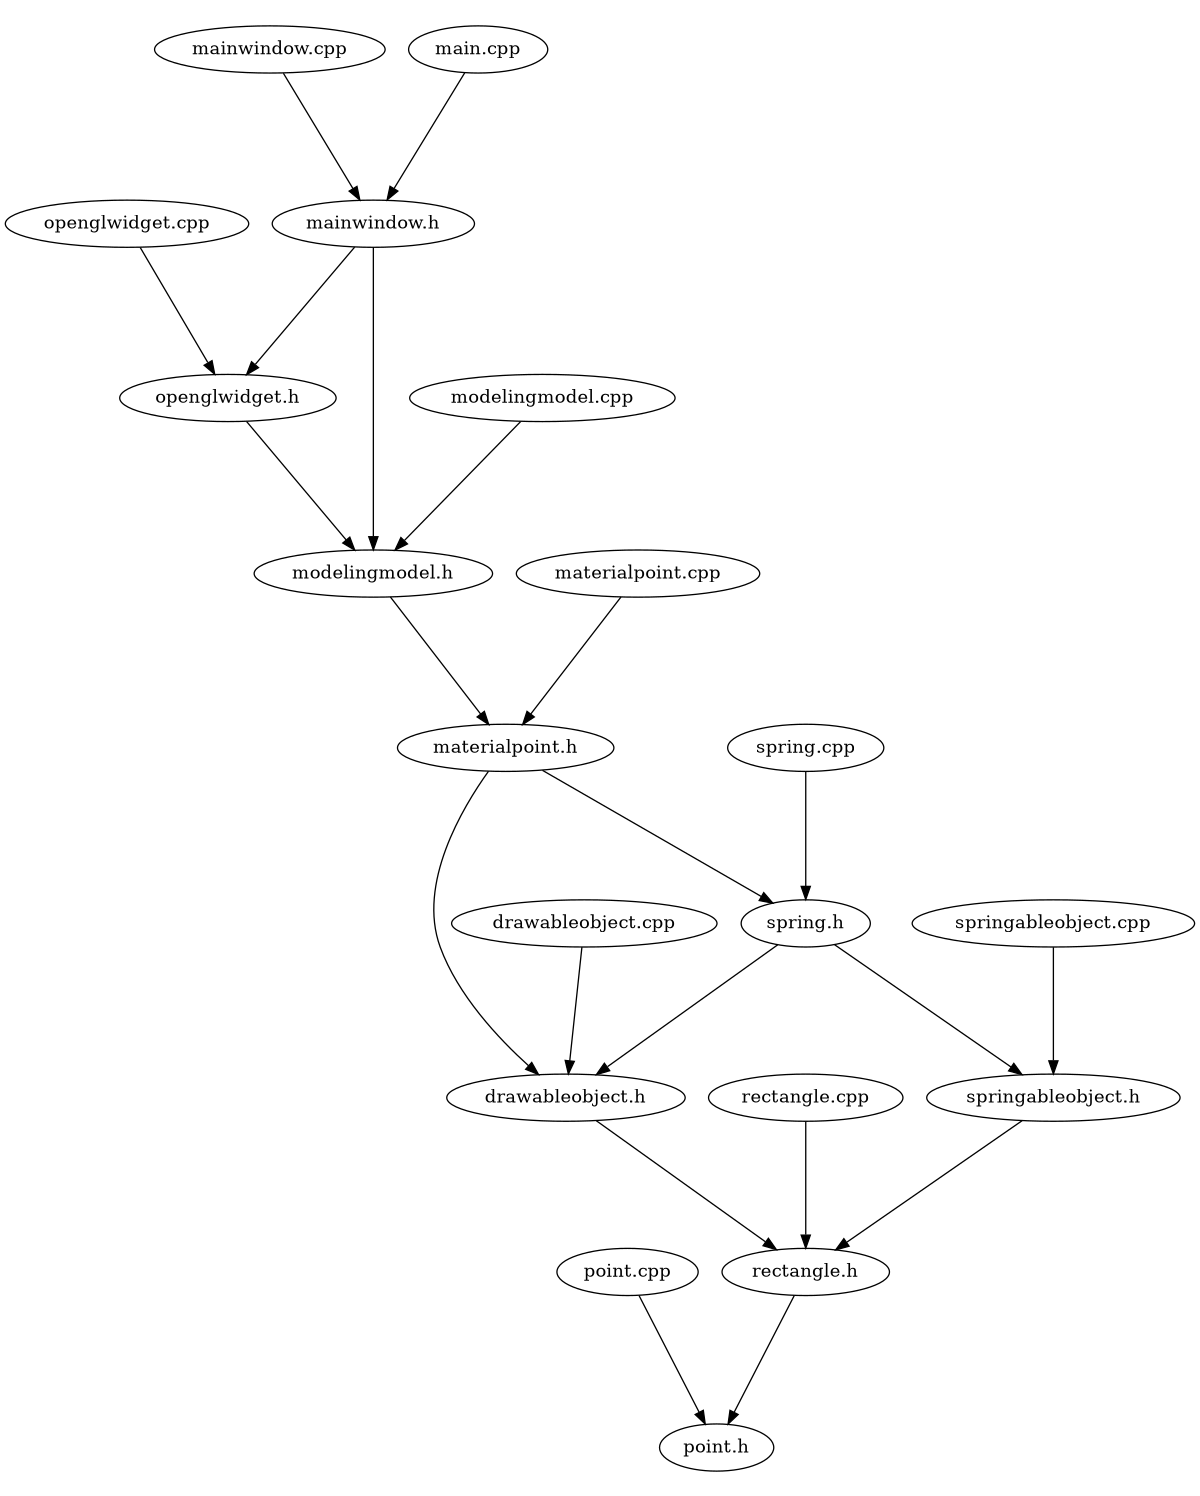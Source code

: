 digraph "source tree" {
    overlap=scale;
    size="8,10";
    ratio="fill";
    fontsize="16";
    fontname="Helvetica";
	clusterrank="local";
	"materialpoint.h" -> "spring.h"
	"mainwindow.h" -> "openglwidget.h"
	"mainwindow.h" -> "modelingmodel.h"
	"springableobject.h" -> "rectangle.h"
	"materialpoint.cpp" -> "materialpoint.h"
	"mainwindow.cpp" -> "mainwindow.h"
	"spring.h" -> "springableobject.h"
	"modelingmodel.cpp" -> "modelingmodel.h"
	"modelingmodel.h" -> "materialpoint.h"
	"drawableobject.cpp" -> "drawableobject.h"
	"spring.cpp" -> "spring.h"
	"drawableobject.h" -> "rectangle.h"
	"materialpoint.h" -> "drawableobject.h"
	"openglwidget.cpp" -> "openglwidget.h"
	"point.cpp" -> "point.h"
	"rectangle.h" -> "point.h"
	"springableobject.cpp" -> "springableobject.h"
	"openglwidget.h" -> "modelingmodel.h"
	"rectangle.cpp" -> "rectangle.h"
	"main.cpp" -> "mainwindow.h"
	"spring.h" -> "drawableobject.h"
}
